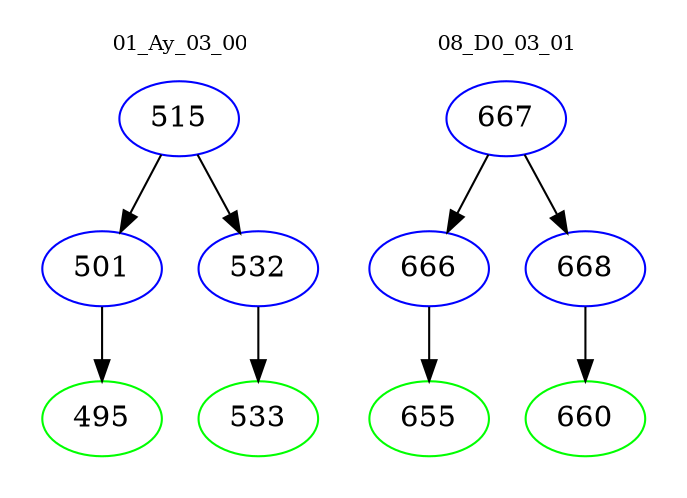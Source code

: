 digraph{
subgraph cluster_0 {
color = white
label = "01_Ay_03_00";
fontsize=10;
T0_515 [label="515", color="blue"]
T0_515 -> T0_501 [color="black"]
T0_501 [label="501", color="blue"]
T0_501 -> T0_495 [color="black"]
T0_495 [label="495", color="green"]
T0_515 -> T0_532 [color="black"]
T0_532 [label="532", color="blue"]
T0_532 -> T0_533 [color="black"]
T0_533 [label="533", color="green"]
}
subgraph cluster_1 {
color = white
label = "08_D0_03_01";
fontsize=10;
T1_667 [label="667", color="blue"]
T1_667 -> T1_666 [color="black"]
T1_666 [label="666", color="blue"]
T1_666 -> T1_655 [color="black"]
T1_655 [label="655", color="green"]
T1_667 -> T1_668 [color="black"]
T1_668 [label="668", color="blue"]
T1_668 -> T1_660 [color="black"]
T1_660 [label="660", color="green"]
}
}
